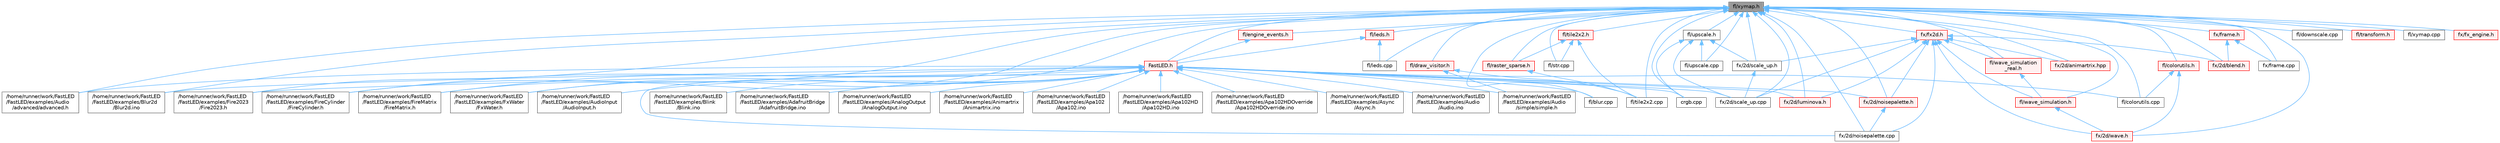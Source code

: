 digraph "fl/xymap.h"
{
 // INTERACTIVE_SVG=YES
 // LATEX_PDF_SIZE
  bgcolor="transparent";
  edge [fontname=Helvetica,fontsize=10,labelfontname=Helvetica,labelfontsize=10];
  node [fontname=Helvetica,fontsize=10,shape=box,height=0.2,width=0.4];
  Node1 [id="Node000001",label="fl/xymap.h",height=0.2,width=0.4,color="gray40", fillcolor="grey60", style="filled", fontcolor="black",tooltip=" "];
  Node1 -> Node2 [id="edge1_Node000001_Node000002",dir="back",color="steelblue1",style="solid",tooltip=" "];
  Node2 [id="Node000002",label="/home/runner/work/FastLED\l/FastLED/examples/Audio\l/advanced/advanced.h",height=0.2,width=0.4,color="grey40", fillcolor="white", style="filled",URL="$da/dc7/advanced_8h.html",tooltip=" "];
  Node1 -> Node3 [id="edge2_Node000001_Node000003",dir="back",color="steelblue1",style="solid",tooltip=" "];
  Node3 [id="Node000003",label="/home/runner/work/FastLED\l/FastLED/examples/Blur2d\l/Blur2d.ino",height=0.2,width=0.4,color="grey40", fillcolor="white", style="filled",URL="$df/d42/_blur2d_8ino.html",tooltip="Demonstrates 2D blur effects on LED matrix."];
  Node1 -> Node4 [id="edge3_Node000001_Node000004",dir="back",color="steelblue1",style="solid",tooltip=" "];
  Node4 [id="Node000004",label="/home/runner/work/FastLED\l/FastLED/examples/Fire2023\l/Fire2023.h",height=0.2,width=0.4,color="grey40", fillcolor="white", style="filled",URL="$de/d71/_fire2023_8h.html",tooltip=" "];
  Node1 -> Node5 [id="edge4_Node000001_Node000005",dir="back",color="steelblue1",style="solid",tooltip=" "];
  Node5 [id="Node000005",label="/home/runner/work/FastLED\l/FastLED/examples/FireCylinder\l/FireCylinder.h",height=0.2,width=0.4,color="grey40", fillcolor="white", style="filled",URL="$d8/dd0/_fire_cylinder_8h.html",tooltip=" "];
  Node1 -> Node6 [id="edge5_Node000001_Node000006",dir="back",color="steelblue1",style="solid",tooltip=" "];
  Node6 [id="Node000006",label="/home/runner/work/FastLED\l/FastLED/examples/FireMatrix\l/FireMatrix.h",height=0.2,width=0.4,color="grey40", fillcolor="white", style="filled",URL="$d5/d88/_fire_matrix_8h.html",tooltip=" "];
  Node1 -> Node7 [id="edge6_Node000001_Node000007",dir="back",color="steelblue1",style="solid",tooltip=" "];
  Node7 [id="Node000007",label="/home/runner/work/FastLED\l/FastLED/examples/FxWater\l/FxWater.h",height=0.2,width=0.4,color="grey40", fillcolor="white", style="filled",URL="$d8/da0/_fx_water_8h.html",tooltip=" "];
  Node1 -> Node8 [id="edge7_Node000001_Node000008",dir="back",color="steelblue1",style="solid",tooltip=" "];
  Node8 [id="Node000008",label="FastLED.h",height=0.2,width=0.4,color="red", fillcolor="#FFF0F0", style="filled",URL="$db/d97/_fast_l_e_d_8h.html",tooltip="central include file for FastLED, defines the CFastLED class/object"];
  Node8 -> Node9 [id="edge8_Node000008_Node000009",dir="back",color="steelblue1",style="solid",tooltip=" "];
  Node9 [id="Node000009",label="/home/runner/work/FastLED\l/FastLED/examples/AdafruitBridge\l/AdafruitBridge.ino",height=0.2,width=0.4,color="grey40", fillcolor="white", style="filled",URL="$d8/d21/_adafruit_bridge_8ino.html",tooltip=" "];
  Node8 -> Node10 [id="edge9_Node000008_Node000010",dir="back",color="steelblue1",style="solid",tooltip=" "];
  Node10 [id="Node000010",label="/home/runner/work/FastLED\l/FastLED/examples/AnalogOutput\l/AnalogOutput.ino",height=0.2,width=0.4,color="grey40", fillcolor="white", style="filled",URL="$d5/d17/_analog_output_8ino.html",tooltip="Demonstrates how to use FastLED color functions even without a \"pixel-addressible\" smart LED strip."];
  Node8 -> Node11 [id="edge10_Node000008_Node000011",dir="back",color="steelblue1",style="solid",tooltip=" "];
  Node11 [id="Node000011",label="/home/runner/work/FastLED\l/FastLED/examples/Animartrix\l/Animartrix.ino",height=0.2,width=0.4,color="grey40", fillcolor="white", style="filled",URL="$d6/d05/_animartrix_8ino.html",tooltip="Demo of the Animatrix effects."];
  Node8 -> Node12 [id="edge11_Node000008_Node000012",dir="back",color="steelblue1",style="solid",tooltip=" "];
  Node12 [id="Node000012",label="/home/runner/work/FastLED\l/FastLED/examples/Apa102\l/Apa102.ino",height=0.2,width=0.4,color="grey40", fillcolor="white", style="filled",URL="$dd/d0f/_apa102_8ino.html",tooltip=" "];
  Node8 -> Node13 [id="edge12_Node000008_Node000013",dir="back",color="steelblue1",style="solid",tooltip=" "];
  Node13 [id="Node000013",label="/home/runner/work/FastLED\l/FastLED/examples/Apa102HD\l/Apa102HD.ino",height=0.2,width=0.4,color="grey40", fillcolor="white", style="filled",URL="$d1/d75/_apa102_h_d_8ino.html",tooltip="Example showing how to use the APA102HD gamma correction."];
  Node8 -> Node14 [id="edge13_Node000008_Node000014",dir="back",color="steelblue1",style="solid",tooltip=" "];
  Node14 [id="Node000014",label="/home/runner/work/FastLED\l/FastLED/examples/Apa102HDOverride\l/Apa102HDOverride.ino",height=0.2,width=0.4,color="grey40", fillcolor="white", style="filled",URL="$d3/d6e/_apa102_h_d_override_8ino.html",tooltip=" "];
  Node8 -> Node15 [id="edge14_Node000008_Node000015",dir="back",color="steelblue1",style="solid",tooltip=" "];
  Node15 [id="Node000015",label="/home/runner/work/FastLED\l/FastLED/examples/Async\l/Async.h",height=0.2,width=0.4,color="grey40", fillcolor="white", style="filled",URL="$d5/d1b/examples_2_async_2async_8h.html",tooltip=" "];
  Node8 -> Node16 [id="edge15_Node000008_Node000016",dir="back",color="steelblue1",style="solid",tooltip=" "];
  Node16 [id="Node000016",label="/home/runner/work/FastLED\l/FastLED/examples/Audio\l/Audio.ino",height=0.2,width=0.4,color="grey40", fillcolor="white", style="filled",URL="$dc/d5d/_audio_8ino.html",tooltip="Audio visualization example with XY mapping."];
  Node8 -> Node2 [id="edge16_Node000008_Node000002",dir="back",color="steelblue1",style="solid",tooltip=" "];
  Node8 -> Node17 [id="edge17_Node000008_Node000017",dir="back",color="steelblue1",style="solid",tooltip=" "];
  Node17 [id="Node000017",label="/home/runner/work/FastLED\l/FastLED/examples/Audio\l/simple/simple.h",height=0.2,width=0.4,color="grey40", fillcolor="white", style="filled",URL="$db/d49/_audio_2simple_2simple_8h.html",tooltip=" "];
  Node8 -> Node18 [id="edge18_Node000008_Node000018",dir="back",color="steelblue1",style="solid",tooltip=" "];
  Node18 [id="Node000018",label="/home/runner/work/FastLED\l/FastLED/examples/AudioInput\l/AudioInput.h",height=0.2,width=0.4,color="grey40", fillcolor="white", style="filled",URL="$d8/dce/_audio_input_8h.html",tooltip=" "];
  Node8 -> Node19 [id="edge19_Node000008_Node000019",dir="back",color="steelblue1",style="solid",tooltip=" "];
  Node19 [id="Node000019",label="/home/runner/work/FastLED\l/FastLED/examples/Blink\l/Blink.ino",height=0.2,width=0.4,color="grey40", fillcolor="white", style="filled",URL="$d0/dc3/_blink_8ino.html",tooltip="Blink the first LED of an LED strip."];
  Node8 -> Node3 [id="edge20_Node000008_Node000003",dir="back",color="steelblue1",style="solid",tooltip=" "];
  Node8 -> Node4 [id="edge21_Node000008_Node000004",dir="back",color="steelblue1",style="solid",tooltip=" "];
  Node8 -> Node5 [id="edge22_Node000008_Node000005",dir="back",color="steelblue1",style="solid",tooltip=" "];
  Node8 -> Node6 [id="edge23_Node000008_Node000006",dir="back",color="steelblue1",style="solid",tooltip=" "];
  Node8 -> Node7 [id="edge24_Node000008_Node000007",dir="back",color="steelblue1",style="solid",tooltip=" "];
  Node8 -> Node110 [id="edge25_Node000008_Node000110",dir="back",color="steelblue1",style="solid",tooltip=" "];
  Node110 [id="Node000110",label="crgb.cpp",height=0.2,width=0.4,color="grey40", fillcolor="white", style="filled",URL="$d0/de3/crgb_8cpp.html",tooltip="Utility functions for the red, green, and blue (RGB) pixel struct."];
  Node8 -> Node119 [id="edge26_Node000008_Node000119",dir="back",color="steelblue1",style="solid",tooltip=" "];
  Node119 [id="Node000119",label="fl/blur.cpp",height=0.2,width=0.4,color="grey40", fillcolor="white", style="filled",URL="$de/dc8/blur_8cpp.html",tooltip=" "];
  Node8 -> Node120 [id="edge27_Node000008_Node000120",dir="back",color="steelblue1",style="solid",tooltip=" "];
  Node120 [id="Node000120",label="fl/colorutils.cpp",height=0.2,width=0.4,color="grey40", fillcolor="white", style="filled",URL="$da/d2d/colorutils_8cpp.html",tooltip="Misc utility functions for palettes, blending, and more."];
  Node8 -> Node131 [id="edge28_Node000008_Node000131",dir="back",color="steelblue1",style="solid",tooltip=" "];
  Node131 [id="Node000131",label="fx/2d/luminova.h",height=0.2,width=0.4,color="red", fillcolor="#FFF0F0", style="filled",URL="$d4/dd9/src_2fx_22d_2luminova_8h.html",tooltip=" "];
  Node8 -> Node133 [id="edge29_Node000008_Node000133",dir="back",color="steelblue1",style="solid",tooltip=" "];
  Node133 [id="Node000133",label="fx/2d/noisepalette.cpp",height=0.2,width=0.4,color="grey40", fillcolor="white", style="filled",URL="$d6/d66/noisepalette_8cpp.html",tooltip=" "];
  Node8 -> Node134 [id="edge30_Node000008_Node000134",dir="back",color="steelblue1",style="solid",tooltip=" "];
  Node134 [id="Node000134",label="fx/2d/noisepalette.h",height=0.2,width=0.4,color="red", fillcolor="#FFF0F0", style="filled",URL="$d6/dc7/noisepalette_8h.html",tooltip="Demonstrates how to mix noise generation with color palettes on a 2D LED matrix."];
  Node134 -> Node133 [id="edge31_Node000134_Node000133",dir="back",color="steelblue1",style="solid",tooltip=" "];
  Node8 -> Node136 [id="edge32_Node000008_Node000136",dir="back",color="steelblue1",style="solid",tooltip=" "];
  Node136 [id="Node000136",label="fx/2d/scale_up.cpp",height=0.2,width=0.4,color="grey40", fillcolor="white", style="filled",URL="$dc/d8c/scale__up_8cpp.html",tooltip=" "];
  Node1 -> Node110 [id="edge33_Node000001_Node000110",dir="back",color="steelblue1",style="solid",tooltip=" "];
  Node1 -> Node119 [id="edge34_Node000001_Node000119",dir="back",color="steelblue1",style="solid",tooltip=" "];
  Node1 -> Node120 [id="edge35_Node000001_Node000120",dir="back",color="steelblue1",style="solid",tooltip=" "];
  Node1 -> Node159 [id="edge36_Node000001_Node000159",dir="back",color="steelblue1",style="solid",tooltip=" "];
  Node159 [id="Node000159",label="fl/colorutils.h",height=0.2,width=0.4,color="red", fillcolor="#FFF0F0", style="filled",URL="$d7/df9/fl_2colorutils_8h.html",tooltip="Utility functions for color fill, palettes, blending, and more."];
  Node159 -> Node120 [id="edge37_Node000159_Node000120",dir="back",color="steelblue1",style="solid",tooltip=" "];
  Node159 -> Node152 [id="edge38_Node000159_Node000152",dir="back",color="steelblue1",style="solid",tooltip=" "];
  Node152 [id="Node000152",label="fx/2d/wave.h",height=0.2,width=0.4,color="red", fillcolor="#FFF0F0", style="filled",URL="$de/de9/src_2fx_22d_2wave_8h.html",tooltip=" "];
  Node1 -> Node170 [id="edge39_Node000001_Node000170",dir="back",color="steelblue1",style="solid",tooltip=" "];
  Node170 [id="Node000170",label="fl/downscale.cpp",height=0.2,width=0.4,color="grey40", fillcolor="white", style="filled",URL="$d8/df9/downscale_8cpp.html",tooltip=" "];
  Node1 -> Node166 [id="edge40_Node000001_Node000166",dir="back",color="steelblue1",style="solid",tooltip=" "];
  Node166 [id="Node000166",label="fl/draw_visitor.h",height=0.2,width=0.4,color="red", fillcolor="#FFF0F0", style="filled",URL="$d0/d4f/draw__visitor_8h.html",tooltip=" "];
  Node166 -> Node17 [id="edge41_Node000166_Node000017",dir="back",color="steelblue1",style="solid",tooltip=" "];
  Node166 -> Node168 [id="edge42_Node000166_Node000168",dir="back",color="steelblue1",style="solid",tooltip=" "];
  Node168 [id="Node000168",label="fl/tile2x2.cpp",height=0.2,width=0.4,color="grey40", fillcolor="white", style="filled",URL="$db/d15/tile2x2_8cpp.html",tooltip=" "];
  Node1 -> Node171 [id="edge43_Node000001_Node000171",dir="back",color="steelblue1",style="solid",tooltip=" "];
  Node171 [id="Node000171",label="fl/engine_events.h",height=0.2,width=0.4,color="red", fillcolor="#FFF0F0", style="filled",URL="$db/dc0/engine__events_8h.html",tooltip=" "];
  Node171 -> Node8 [id="edge44_Node000171_Node000008",dir="back",color="steelblue1",style="solid",tooltip=" "];
  Node1 -> Node183 [id="edge45_Node000001_Node000183",dir="back",color="steelblue1",style="solid",tooltip=" "];
  Node183 [id="Node000183",label="fl/leds.cpp",height=0.2,width=0.4,color="grey40", fillcolor="white", style="filled",URL="$d6/d78/leds_8cpp.html",tooltip=" "];
  Node1 -> Node184 [id="edge46_Node000001_Node000184",dir="back",color="steelblue1",style="solid",tooltip=" "];
  Node184 [id="Node000184",label="fl/leds.h",height=0.2,width=0.4,color="red", fillcolor="#FFF0F0", style="filled",URL="$da/d78/leds_8h.html",tooltip=" "];
  Node184 -> Node8 [id="edge47_Node000184_Node000008",dir="back",color="steelblue1",style="solid",tooltip=" "];
  Node184 -> Node183 [id="edge48_Node000184_Node000183",dir="back",color="steelblue1",style="solid",tooltip=" "];
  Node1 -> Node193 [id="edge49_Node000001_Node000193",dir="back",color="steelblue1",style="solid",tooltip=" "];
  Node193 [id="Node000193",label="fl/raster_sparse.h",height=0.2,width=0.4,color="red", fillcolor="#FFF0F0", style="filled",URL="$d4/df9/raster__sparse_8h.html",tooltip=" "];
  Node193 -> Node168 [id="edge50_Node000193_Node000168",dir="back",color="steelblue1",style="solid",tooltip=" "];
  Node1 -> Node196 [id="edge51_Node000001_Node000196",dir="back",color="steelblue1",style="solid",tooltip=" "];
  Node196 [id="Node000196",label="fl/str.cpp",height=0.2,width=0.4,color="grey40", fillcolor="white", style="filled",URL="$d1/d1f/str_8cpp.html",tooltip=" "];
  Node1 -> Node168 [id="edge52_Node000001_Node000168",dir="back",color="steelblue1",style="solid",tooltip=" "];
  Node1 -> Node197 [id="edge53_Node000001_Node000197",dir="back",color="steelblue1",style="solid",tooltip=" "];
  Node197 [id="Node000197",label="fl/tile2x2.h",height=0.2,width=0.4,color="red", fillcolor="#FFF0F0", style="filled",URL="$d2/db4/tile2x2_8h.html",tooltip=" "];
  Node197 -> Node193 [id="edge54_Node000197_Node000193",dir="back",color="steelblue1",style="solid",tooltip=" "];
  Node197 -> Node196 [id="edge55_Node000197_Node000196",dir="back",color="steelblue1",style="solid",tooltip=" "];
  Node197 -> Node168 [id="edge56_Node000197_Node000168",dir="back",color="steelblue1",style="solid",tooltip=" "];
  Node1 -> Node204 [id="edge57_Node000001_Node000204",dir="back",color="steelblue1",style="solid",tooltip=" "];
  Node204 [id="Node000204",label="fl/transform.h",height=0.2,width=0.4,color="red", fillcolor="#FFF0F0", style="filled",URL="$d2/d80/transform_8h.html",tooltip=" "];
  Node1 -> Node206 [id="edge58_Node000001_Node000206",dir="back",color="steelblue1",style="solid",tooltip=" "];
  Node206 [id="Node000206",label="fl/upscale.cpp",height=0.2,width=0.4,color="grey40", fillcolor="white", style="filled",URL="$d0/d4f/upscale_8cpp.html",tooltip=" "];
  Node1 -> Node207 [id="edge59_Node000001_Node000207",dir="back",color="steelblue1",style="solid",tooltip=" "];
  Node207 [id="Node000207",label="fl/upscale.h",height=0.2,width=0.4,color="grey40", fillcolor="white", style="filled",URL="$d6/d0c/upscale_8h.html",tooltip=" "];
  Node207 -> Node110 [id="edge60_Node000207_Node000110",dir="back",color="steelblue1",style="solid",tooltip=" "];
  Node207 -> Node206 [id="edge61_Node000207_Node000206",dir="back",color="steelblue1",style="solid",tooltip=" "];
  Node207 -> Node136 [id="edge62_Node000207_Node000136",dir="back",color="steelblue1",style="solid",tooltip=" "];
  Node207 -> Node208 [id="edge63_Node000207_Node000208",dir="back",color="steelblue1",style="solid",tooltip=" "];
  Node208 [id="Node000208",label="fx/2d/scale_up.h",height=0.2,width=0.4,color="grey40", fillcolor="white", style="filled",URL="$d2/d74/scale__up_8h.html",tooltip="Expands a grid using bilinear interpolation and scaling up."];
  Node208 -> Node136 [id="edge64_Node000208_Node000136",dir="back",color="steelblue1",style="solid",tooltip=" "];
  Node1 -> Node209 [id="edge65_Node000001_Node000209",dir="back",color="steelblue1",style="solid",tooltip=" "];
  Node209 [id="Node000209",label="fl/wave_simulation.h",height=0.2,width=0.4,color="red", fillcolor="#FFF0F0", style="filled",URL="$dc/d36/wave__simulation_8h.html",tooltip=" "];
  Node209 -> Node152 [id="edge66_Node000209_Node000152",dir="back",color="steelblue1",style="solid",tooltip=" "];
  Node1 -> Node211 [id="edge67_Node000001_Node000211",dir="back",color="steelblue1",style="solid",tooltip=" "];
  Node211 [id="Node000211",label="fl/wave_simulation\l_real.h",height=0.2,width=0.4,color="red", fillcolor="#FFF0F0", style="filled",URL="$dd/d8e/wave__simulation__real_8h.html",tooltip=" "];
  Node211 -> Node209 [id="edge68_Node000211_Node000209",dir="back",color="steelblue1",style="solid",tooltip=" "];
  Node1 -> Node213 [id="edge69_Node000001_Node000213",dir="back",color="steelblue1",style="solid",tooltip=" "];
  Node213 [id="Node000213",label="fl/xymap.cpp",height=0.2,width=0.4,color="grey40", fillcolor="white", style="filled",URL="$d7/d09/xymap_8cpp.html",tooltip=" "];
  Node1 -> Node149 [id="edge70_Node000001_Node000149",dir="back",color="steelblue1",style="solid",tooltip=" "];
  Node149 [id="Node000149",label="fx/2d/animartrix.hpp",height=0.2,width=0.4,color="red", fillcolor="#FFF0F0", style="filled",URL="$d3/dc3/animartrix_8hpp.html",tooltip=" "];
  Node1 -> Node214 [id="edge71_Node000001_Node000214",dir="back",color="steelblue1",style="solid",tooltip=" "];
  Node214 [id="Node000214",label="fx/2d/blend.h",height=0.2,width=0.4,color="red", fillcolor="#FFF0F0", style="filled",URL="$d8/d4e/blend_8h.html",tooltip=" "];
  Node1 -> Node131 [id="edge72_Node000001_Node000131",dir="back",color="steelblue1",style="solid",tooltip=" "];
  Node1 -> Node133 [id="edge73_Node000001_Node000133",dir="back",color="steelblue1",style="solid",tooltip=" "];
  Node1 -> Node134 [id="edge74_Node000001_Node000134",dir="back",color="steelblue1",style="solid",tooltip=" "];
  Node1 -> Node136 [id="edge75_Node000001_Node000136",dir="back",color="steelblue1",style="solid",tooltip=" "];
  Node1 -> Node208 [id="edge76_Node000001_Node000208",dir="back",color="steelblue1",style="solid",tooltip=" "];
  Node1 -> Node152 [id="edge77_Node000001_Node000152",dir="back",color="steelblue1",style="solid",tooltip=" "];
  Node1 -> Node215 [id="edge78_Node000001_Node000215",dir="back",color="steelblue1",style="solid",tooltip=" "];
  Node215 [id="Node000215",label="fx/frame.cpp",height=0.2,width=0.4,color="grey40", fillcolor="white", style="filled",URL="$da/d14/frame_8cpp.html",tooltip=" "];
  Node1 -> Node216 [id="edge79_Node000001_Node000216",dir="back",color="steelblue1",style="solid",tooltip=" "];
  Node216 [id="Node000216",label="fx/frame.h",height=0.2,width=0.4,color="red", fillcolor="#FFF0F0", style="filled",URL="$df/d7d/frame_8h.html",tooltip=" "];
  Node216 -> Node214 [id="edge80_Node000216_Node000214",dir="back",color="steelblue1",style="solid",tooltip=" "];
  Node216 -> Node215 [id="edge81_Node000216_Node000215",dir="back",color="steelblue1",style="solid",tooltip=" "];
  Node1 -> Node227 [id="edge82_Node000001_Node000227",dir="back",color="steelblue1",style="solid",tooltip=" "];
  Node227 [id="Node000227",label="fx/fx2d.h",height=0.2,width=0.4,color="red", fillcolor="#FFF0F0", style="filled",URL="$d9/d43/fx2d_8h.html",tooltip=" "];
  Node227 -> Node209 [id="edge83_Node000227_Node000209",dir="back",color="steelblue1",style="solid",tooltip=" "];
  Node227 -> Node211 [id="edge84_Node000227_Node000211",dir="back",color="steelblue1",style="solid",tooltip=" "];
  Node227 -> Node149 [id="edge85_Node000227_Node000149",dir="back",color="steelblue1",style="solid",tooltip=" "];
  Node227 -> Node214 [id="edge86_Node000227_Node000214",dir="back",color="steelblue1",style="solid",tooltip=" "];
  Node227 -> Node131 [id="edge87_Node000227_Node000131",dir="back",color="steelblue1",style="solid",tooltip=" "];
  Node227 -> Node133 [id="edge88_Node000227_Node000133",dir="back",color="steelblue1",style="solid",tooltip=" "];
  Node227 -> Node134 [id="edge89_Node000227_Node000134",dir="back",color="steelblue1",style="solid",tooltip=" "];
  Node227 -> Node136 [id="edge90_Node000227_Node000136",dir="back",color="steelblue1",style="solid",tooltip=" "];
  Node227 -> Node208 [id="edge91_Node000227_Node000208",dir="back",color="steelblue1",style="solid",tooltip=" "];
  Node227 -> Node152 [id="edge92_Node000227_Node000152",dir="back",color="steelblue1",style="solid",tooltip=" "];
  Node1 -> Node178 [id="edge93_Node000001_Node000178",dir="back",color="steelblue1",style="solid",tooltip=" "];
  Node178 [id="Node000178",label="fx/fx_engine.h",height=0.2,width=0.4,color="red", fillcolor="#FFF0F0", style="filled",URL="$d9/d3c/fx__engine_8h.html",tooltip=" "];
}
